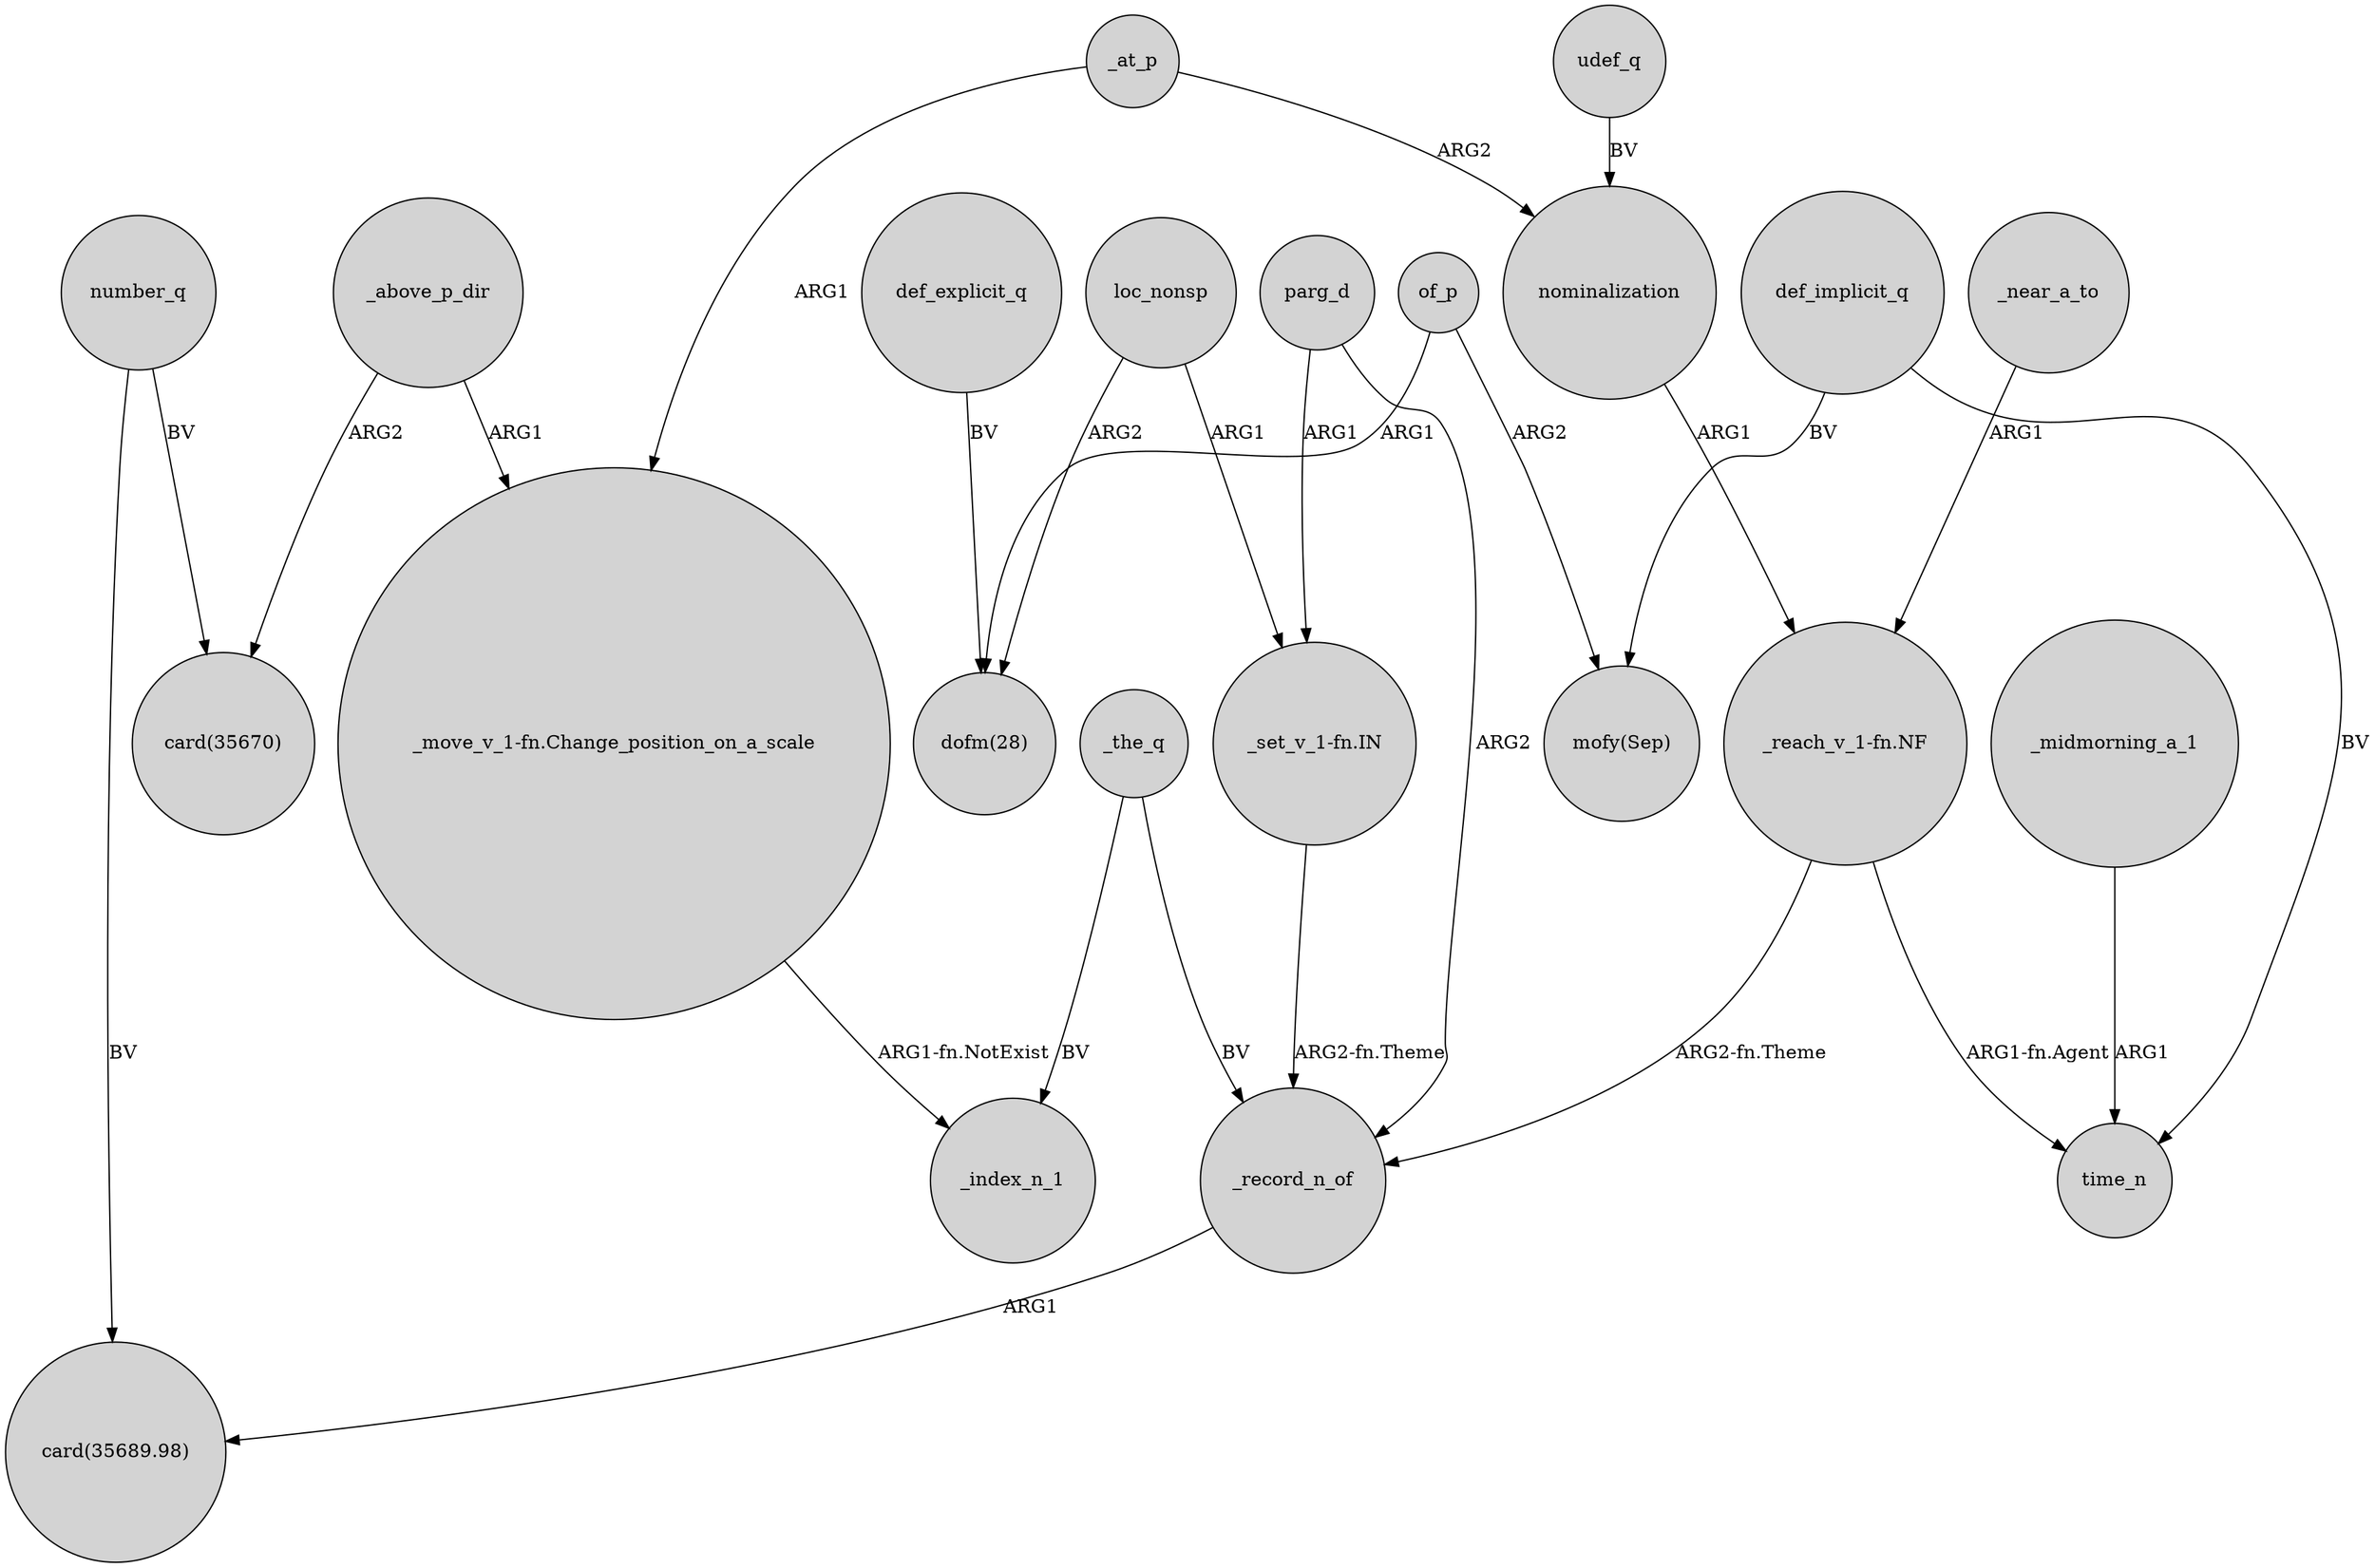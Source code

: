 digraph {
	node [shape=circle style=filled]
	"_reach_v_1-fn.NF" -> _record_n_of [label="ARG2-fn.Theme"]
	_above_p_dir -> "card(35670)" [label=ARG2]
	loc_nonsp -> "_set_v_1-fn.IN" [label=ARG1]
	of_p -> "dofm(28)" [label=ARG1]
	_midmorning_a_1 -> time_n [label=ARG1]
	_at_p -> "_move_v_1-fn.Change_position_on_a_scale" [label=ARG1]
	of_p -> "mofy(Sep)" [label=ARG2]
	loc_nonsp -> "dofm(28)" [label=ARG2]
	number_q -> "card(35689.98)" [label=BV]
	number_q -> "card(35670)" [label=BV]
	parg_d -> _record_n_of [label=ARG2]
	_above_p_dir -> "_move_v_1-fn.Change_position_on_a_scale" [label=ARG1]
	"_move_v_1-fn.Change_position_on_a_scale" -> _index_n_1 [label="ARG1-fn.NotExist"]
	"_set_v_1-fn.IN" -> _record_n_of [label="ARG2-fn.Theme"]
	def_implicit_q -> "mofy(Sep)" [label=BV]
	"_reach_v_1-fn.NF" -> time_n [label="ARG1-fn.Agent"]
	udef_q -> nominalization [label=BV]
	_at_p -> nominalization [label=ARG2]
	_the_q -> _index_n_1 [label=BV]
	_record_n_of -> "card(35689.98)" [label=ARG1]
	nominalization -> "_reach_v_1-fn.NF" [label=ARG1]
	_the_q -> _record_n_of [label=BV]
	_near_a_to -> "_reach_v_1-fn.NF" [label=ARG1]
	parg_d -> "_set_v_1-fn.IN" [label=ARG1]
	def_explicit_q -> "dofm(28)" [label=BV]
	def_implicit_q -> time_n [label=BV]
}
